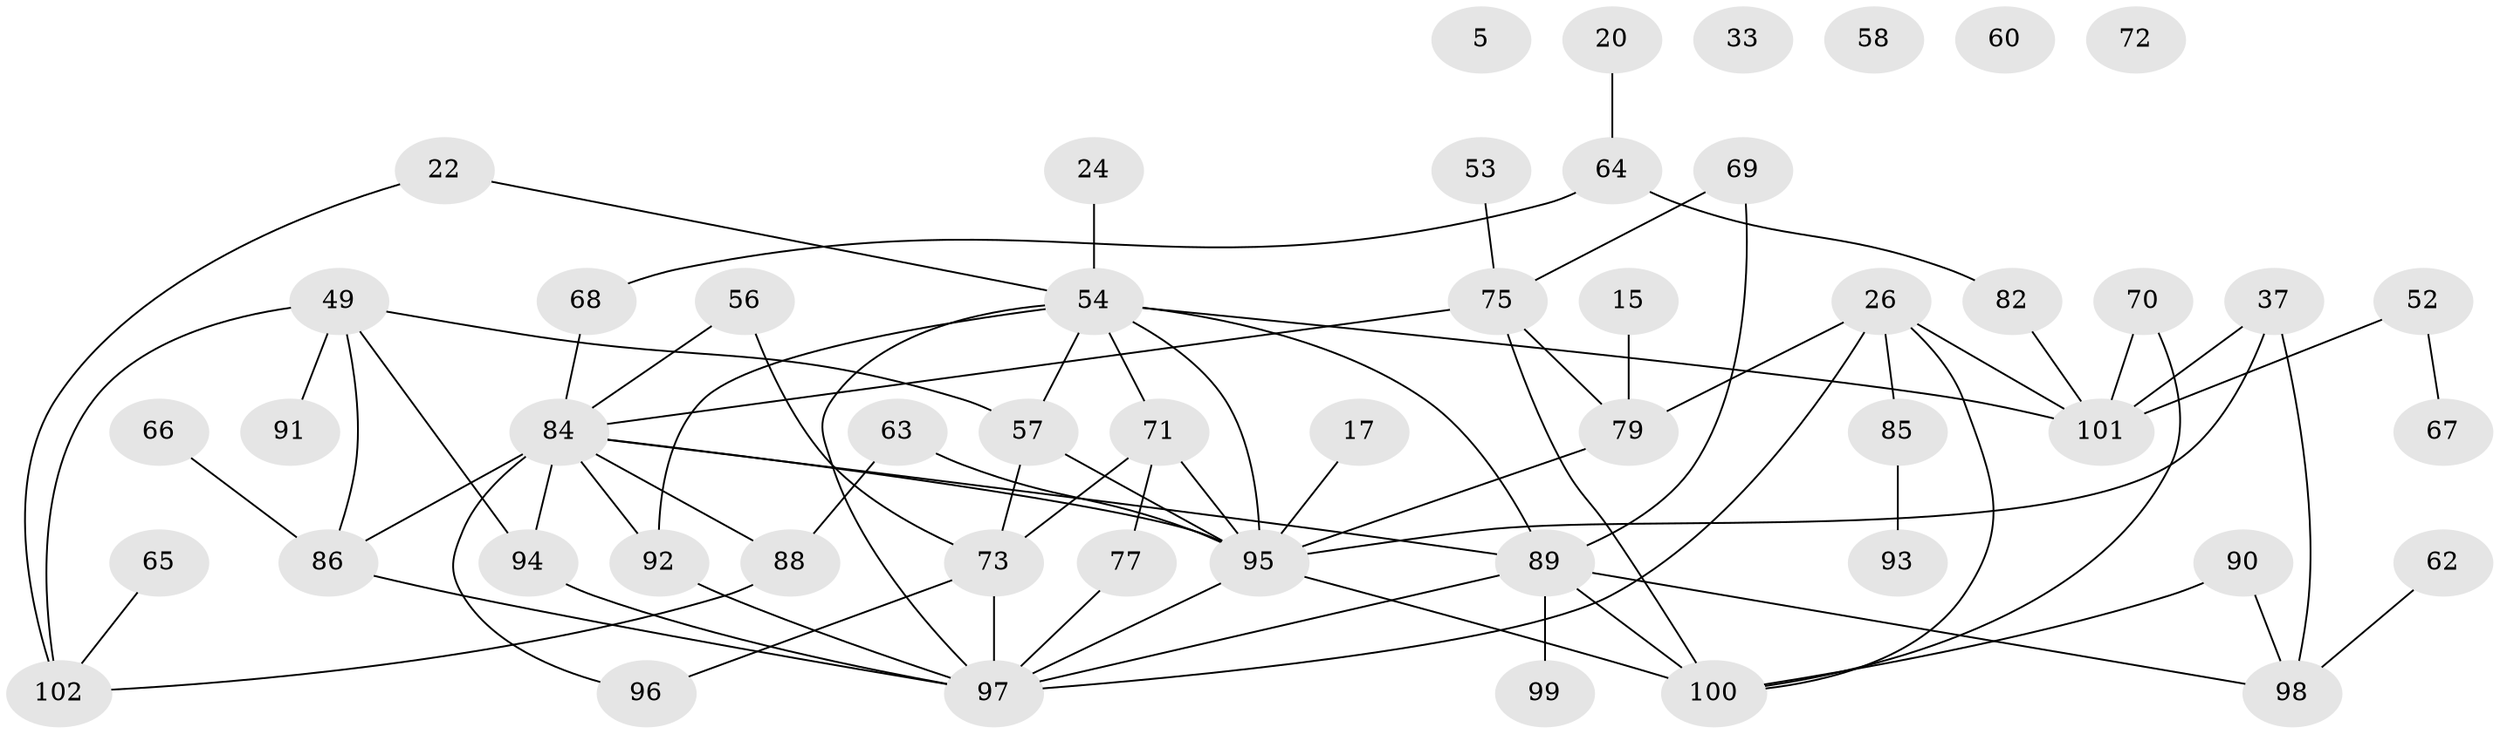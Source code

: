 // original degree distribution, {7: 0.0392156862745098, 1: 0.14705882352941177, 5: 0.0392156862745098, 4: 0.17647058823529413, 0: 0.049019607843137254, 3: 0.18627450980392157, 2: 0.3235294117647059, 6: 0.0392156862745098}
// Generated by graph-tools (version 1.1) at 2025/40/03/09/25 04:40:00]
// undirected, 51 vertices, 76 edges
graph export_dot {
graph [start="1"]
  node [color=gray90,style=filled];
  5;
  15;
  17;
  20;
  22 [super="+13"];
  24;
  26;
  33;
  37 [super="+9"];
  49 [super="+4+7"];
  52;
  53;
  54 [super="+1"];
  56;
  57 [super="+28"];
  58;
  60;
  62;
  63;
  64;
  65;
  66;
  67;
  68;
  69;
  70;
  71 [super="+10"];
  72;
  73 [super="+3"];
  75 [super="+18+36+41"];
  77;
  79 [super="+8+21"];
  82 [super="+59"];
  84 [super="+40+29+81"];
  85;
  86 [super="+16+43"];
  88 [super="+46+83"];
  89 [super="+31+38+76"];
  90;
  91;
  92;
  93;
  94 [super="+74"];
  95 [super="+51+78"];
  96;
  97 [super="+61+27+47"];
  98 [super="+30+39"];
  99;
  100 [super="+34+87"];
  101 [super="+80"];
  102;
  15 -- 79;
  17 -- 95;
  20 -- 64;
  22 -- 54;
  22 -- 102;
  24 -- 54 [weight=2];
  26 -- 79 [weight=2];
  26 -- 85;
  26 -- 101;
  26 -- 100 [weight=2];
  26 -- 97;
  37 -- 101 [weight=2];
  37 -- 98;
  37 -- 95;
  49 -- 94;
  49 -- 102 [weight=2];
  49 -- 57;
  49 -- 86;
  49 -- 91;
  52 -- 67;
  52 -- 101;
  53 -- 75;
  54 -- 89;
  54 -- 92 [weight=2];
  54 -- 101 [weight=2];
  54 -- 95;
  54 -- 71;
  54 -- 57;
  54 -- 97;
  56 -- 73;
  56 -- 84;
  57 -- 73;
  57 -- 95;
  62 -- 98;
  63 -- 95;
  63 -- 88;
  64 -- 68;
  64 -- 82 [weight=2];
  65 -- 102;
  66 -- 86;
  68 -- 84;
  69 -- 89;
  69 -- 75;
  70 -- 100;
  70 -- 101;
  71 -- 77;
  71 -- 73;
  71 -- 95;
  73 -- 96;
  73 -- 97;
  75 -- 84;
  75 -- 79;
  75 -- 100;
  77 -- 97;
  79 -- 95 [weight=2];
  82 -- 101 [weight=2];
  84 -- 92;
  84 -- 89;
  84 -- 95 [weight=2];
  84 -- 96;
  84 -- 86;
  84 -- 88 [weight=2];
  84 -- 94;
  85 -- 93;
  86 -- 97;
  88 -- 102;
  89 -- 99;
  89 -- 100 [weight=2];
  89 -- 97;
  89 -- 98;
  90 -- 98;
  90 -- 100;
  92 -- 97;
  94 -- 97;
  95 -- 100 [weight=2];
  95 -- 97;
}

